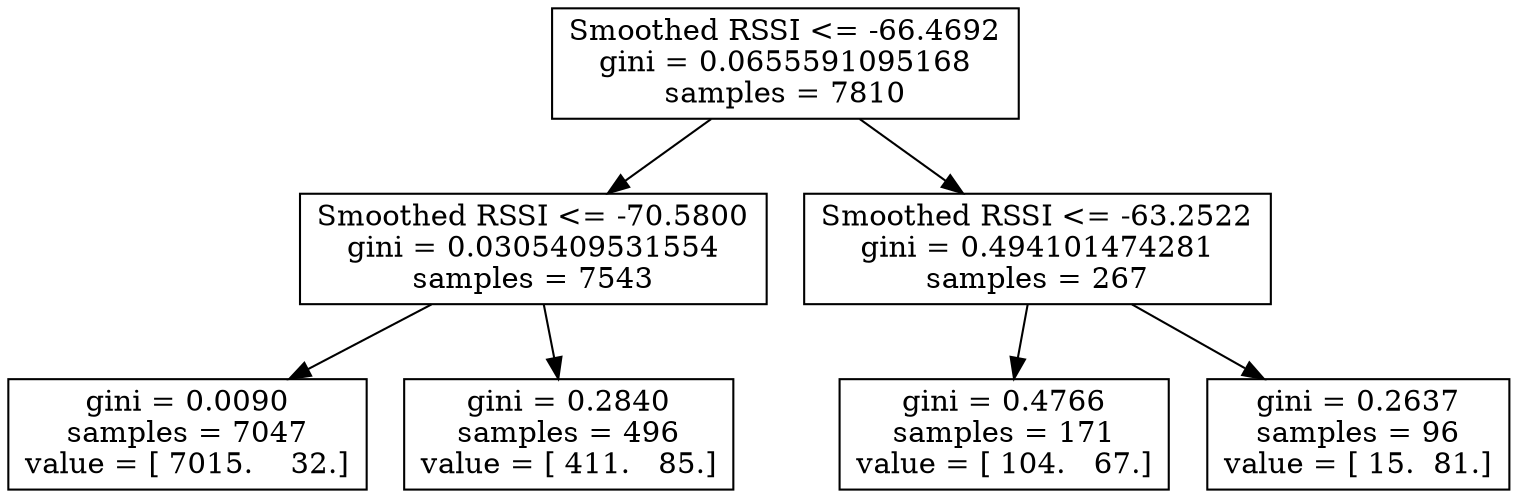 digraph Tree {
0 [label="Smoothed RSSI <= -66.4692\ngini = 0.0655591095168\nsamples = 7810", shape="box"] ;
1 [label="Smoothed RSSI <= -70.5800\ngini = 0.0305409531554\nsamples = 7543", shape="box"] ;
0 -> 1 ;
2 [label="gini = 0.0090\nsamples = 7047\nvalue = [ 7015.    32.]", shape="box"] ;
1 -> 2 ;
3 [label="gini = 0.2840\nsamples = 496\nvalue = [ 411.   85.]", shape="box"] ;
1 -> 3 ;
4 [label="Smoothed RSSI <= -63.2522\ngini = 0.494101474281\nsamples = 267", shape="box"] ;
0 -> 4 ;
5 [label="gini = 0.4766\nsamples = 171\nvalue = [ 104.   67.]", shape="box"] ;
4 -> 5 ;
6 [label="gini = 0.2637\nsamples = 96\nvalue = [ 15.  81.]", shape="box"] ;
4 -> 6 ;
}